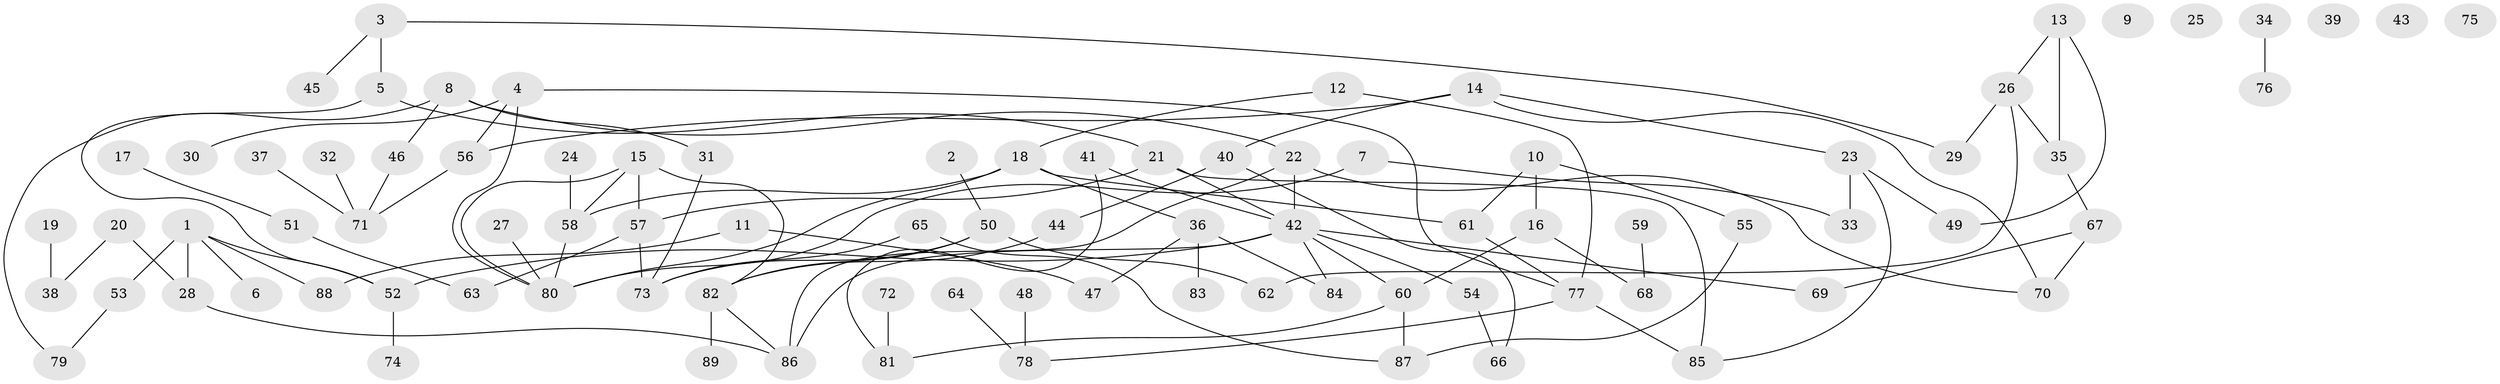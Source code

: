 // Generated by graph-tools (version 1.1) at 2025/40/03/09/25 04:40:53]
// undirected, 89 vertices, 111 edges
graph export_dot {
graph [start="1"]
  node [color=gray90,style=filled];
  1;
  2;
  3;
  4;
  5;
  6;
  7;
  8;
  9;
  10;
  11;
  12;
  13;
  14;
  15;
  16;
  17;
  18;
  19;
  20;
  21;
  22;
  23;
  24;
  25;
  26;
  27;
  28;
  29;
  30;
  31;
  32;
  33;
  34;
  35;
  36;
  37;
  38;
  39;
  40;
  41;
  42;
  43;
  44;
  45;
  46;
  47;
  48;
  49;
  50;
  51;
  52;
  53;
  54;
  55;
  56;
  57;
  58;
  59;
  60;
  61;
  62;
  63;
  64;
  65;
  66;
  67;
  68;
  69;
  70;
  71;
  72;
  73;
  74;
  75;
  76;
  77;
  78;
  79;
  80;
  81;
  82;
  83;
  84;
  85;
  86;
  87;
  88;
  89;
  1 -- 6;
  1 -- 28;
  1 -- 52;
  1 -- 53;
  1 -- 88;
  2 -- 50;
  3 -- 5;
  3 -- 29;
  3 -- 45;
  4 -- 30;
  4 -- 56;
  4 -- 77;
  4 -- 80;
  5 -- 21;
  5 -- 52;
  7 -- 33;
  7 -- 80;
  8 -- 22;
  8 -- 31;
  8 -- 46;
  8 -- 79;
  10 -- 16;
  10 -- 55;
  10 -- 61;
  11 -- 47;
  11 -- 88;
  12 -- 18;
  12 -- 77;
  13 -- 26;
  13 -- 35;
  13 -- 49;
  14 -- 23;
  14 -- 40;
  14 -- 56;
  14 -- 70;
  15 -- 57;
  15 -- 58;
  15 -- 80;
  15 -- 82;
  16 -- 60;
  16 -- 68;
  17 -- 51;
  18 -- 36;
  18 -- 58;
  18 -- 61;
  18 -- 80;
  19 -- 38;
  20 -- 28;
  20 -- 38;
  21 -- 42;
  21 -- 57;
  21 -- 85;
  22 -- 42;
  22 -- 70;
  22 -- 86;
  23 -- 33;
  23 -- 49;
  23 -- 85;
  24 -- 58;
  26 -- 29;
  26 -- 35;
  26 -- 62;
  27 -- 80;
  28 -- 86;
  31 -- 73;
  32 -- 71;
  34 -- 76;
  35 -- 67;
  36 -- 47;
  36 -- 83;
  36 -- 84;
  37 -- 71;
  40 -- 44;
  40 -- 66;
  41 -- 42;
  41 -- 81;
  42 -- 52;
  42 -- 54;
  42 -- 60;
  42 -- 69;
  42 -- 84;
  42 -- 86;
  44 -- 82;
  46 -- 71;
  48 -- 78;
  50 -- 62;
  50 -- 73;
  50 -- 82;
  51 -- 63;
  52 -- 74;
  53 -- 79;
  54 -- 66;
  55 -- 87;
  56 -- 71;
  57 -- 63;
  57 -- 73;
  58 -- 80;
  59 -- 68;
  60 -- 81;
  60 -- 87;
  61 -- 77;
  64 -- 78;
  65 -- 73;
  65 -- 87;
  67 -- 69;
  67 -- 70;
  72 -- 81;
  77 -- 78;
  77 -- 85;
  82 -- 86;
  82 -- 89;
}
